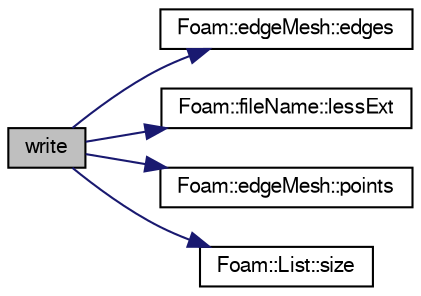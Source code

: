 digraph "write"
{
  bgcolor="transparent";
  edge [fontname="FreeSans",fontsize="10",labelfontname="FreeSans",labelfontsize="10"];
  node [fontname="FreeSans",fontsize="10",shape=record];
  rankdir="LR";
  Node1 [label="write",height=0.2,width=0.4,color="black", fillcolor="grey75", style="filled" fontcolor="black"];
  Node1 -> Node2 [color="midnightblue",fontsize="10",style="solid",fontname="FreeSans"];
  Node2 [label="Foam::edgeMesh::edges",height=0.2,width=0.4,color="black",URL="$a00595.html#aae82d34fe433288eb6b1f9dea53675c8",tooltip="Return edges. "];
  Node1 -> Node3 [color="midnightblue",fontsize="10",style="solid",fontname="FreeSans"];
  Node3 [label="Foam::fileName::lessExt",height=0.2,width=0.4,color="black",URL="$a00758.html#a8313eb64672be97529ce588ee8004061",tooltip="Return file name without extension (part before last .) "];
  Node1 -> Node4 [color="midnightblue",fontsize="10",style="solid",fontname="FreeSans"];
  Node4 [label="Foam::edgeMesh::points",height=0.2,width=0.4,color="black",URL="$a00595.html#a084ae534298576408f063a6b3b820959",tooltip="Return points. "];
  Node1 -> Node5 [color="midnightblue",fontsize="10",style="solid",fontname="FreeSans"];
  Node5 [label="Foam::List::size",height=0.2,width=0.4,color="black",URL="$a01325.html#a8a5f6fa29bd4b500caf186f60245b384",tooltip="Override size to be inconsistent with allocated storage. "];
}
